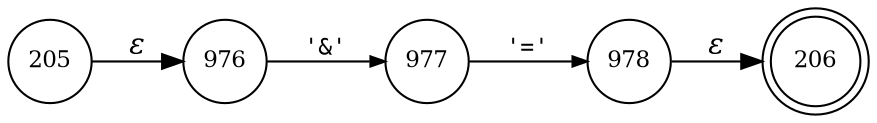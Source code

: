 digraph ATN {
rankdir=LR;
s206[fontsize=11, label="206", shape=doublecircle, fixedsize=true, width=.6];
s976[fontsize=11,label="976", shape=circle, fixedsize=true, width=.55, peripheries=1];
s977[fontsize=11,label="977", shape=circle, fixedsize=true, width=.55, peripheries=1];
s978[fontsize=11,label="978", shape=circle, fixedsize=true, width=.55, peripheries=1];
s205[fontsize=11,label="205", shape=circle, fixedsize=true, width=.55, peripheries=1];
s205 -> s976 [fontname="Times-Italic", label="&epsilon;"];
s976 -> s977 [fontsize=11, fontname="Courier", arrowsize=.7, label = "'&'", arrowhead = normal];
s977 -> s978 [fontsize=11, fontname="Courier", arrowsize=.7, label = "'='", arrowhead = normal];
s978 -> s206 [fontname="Times-Italic", label="&epsilon;"];
}
